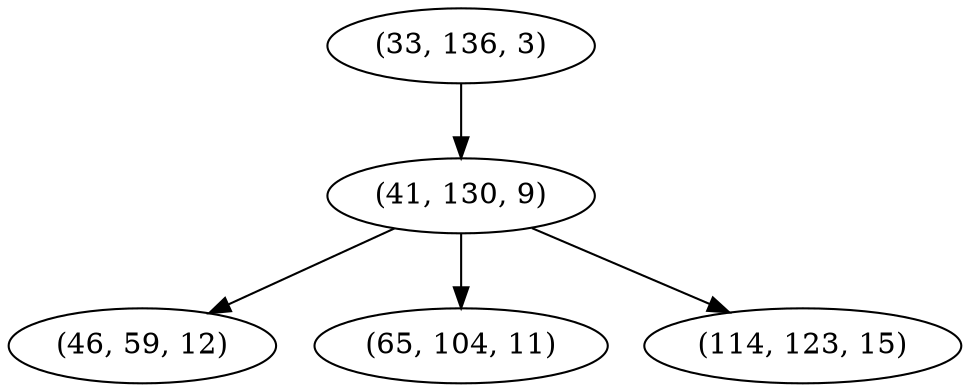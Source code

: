 digraph tree {
    "(33, 136, 3)";
    "(41, 130, 9)";
    "(46, 59, 12)";
    "(65, 104, 11)";
    "(114, 123, 15)";
    "(33, 136, 3)" -> "(41, 130, 9)";
    "(41, 130, 9)" -> "(46, 59, 12)";
    "(41, 130, 9)" -> "(65, 104, 11)";
    "(41, 130, 9)" -> "(114, 123, 15)";
}
